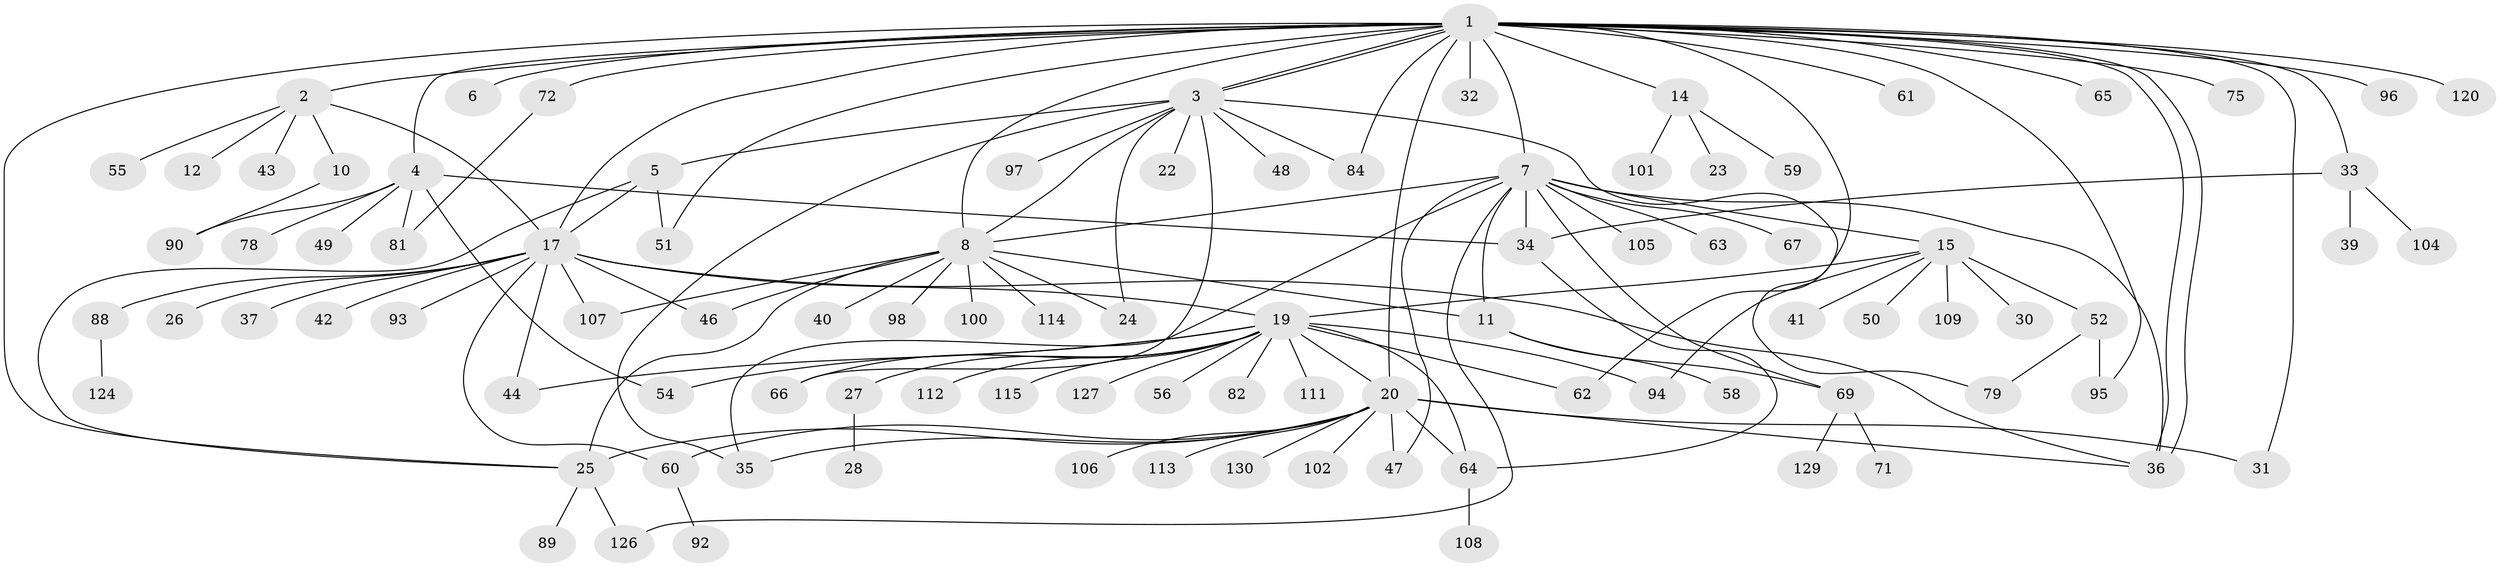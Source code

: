 // Generated by graph-tools (version 1.1) at 2025/23/03/03/25 07:23:55]
// undirected, 96 vertices, 135 edges
graph export_dot {
graph [start="1"]
  node [color=gray90,style=filled];
  1 [super="+13"];
  2 [super="+57"];
  3 [super="+18"];
  4 [super="+121"];
  5 [super="+80"];
  6;
  7 [super="+9"];
  8 [super="+77"];
  10;
  11 [super="+16"];
  12;
  14;
  15 [super="+86"];
  17 [super="+21"];
  19 [super="+29"];
  20 [super="+38"];
  22 [super="+85"];
  23;
  24 [super="+70"];
  25 [super="+83"];
  26;
  27;
  28 [super="+103"];
  30 [super="+91"];
  31 [super="+45"];
  32;
  33 [super="+119"];
  34 [super="+128"];
  35;
  36 [super="+122"];
  37;
  39 [super="+123"];
  40 [super="+53"];
  41;
  42 [super="+73"];
  43 [super="+116"];
  44 [super="+74"];
  46;
  47;
  48;
  49;
  50;
  51 [super="+99"];
  52 [super="+87"];
  54;
  55;
  56;
  58;
  59;
  60;
  61;
  62;
  63;
  64 [super="+76"];
  65;
  66 [super="+68"];
  67;
  69 [super="+110"];
  71 [super="+118"];
  72 [super="+117"];
  75;
  78;
  79;
  81;
  82 [super="+125"];
  84;
  88;
  89;
  90 [super="+131"];
  92;
  93;
  94;
  95;
  96;
  97;
  98;
  100;
  101;
  102;
  104;
  105;
  106;
  107;
  108;
  109;
  111;
  112;
  113;
  114;
  115;
  120;
  124;
  126;
  127;
  129;
  130;
  1 -- 2;
  1 -- 3;
  1 -- 3;
  1 -- 4 [weight=2];
  1 -- 6;
  1 -- 7;
  1 -- 8;
  1 -- 14;
  1 -- 17;
  1 -- 25;
  1 -- 31;
  1 -- 32;
  1 -- 33;
  1 -- 36;
  1 -- 36;
  1 -- 51;
  1 -- 62;
  1 -- 72;
  1 -- 75;
  1 -- 84;
  1 -- 96;
  1 -- 120;
  1 -- 65;
  1 -- 61;
  1 -- 95;
  1 -- 20;
  2 -- 10;
  2 -- 12;
  2 -- 43;
  2 -- 55;
  2 -- 17;
  3 -- 5;
  3 -- 8;
  3 -- 22;
  3 -- 24;
  3 -- 48;
  3 -- 66;
  3 -- 79;
  3 -- 84;
  3 -- 97;
  3 -- 35;
  4 -- 34 [weight=2];
  4 -- 49;
  4 -- 54;
  4 -- 78;
  4 -- 81;
  4 -- 90;
  5 -- 51;
  5 -- 25;
  5 -- 17;
  7 -- 15 [weight=2];
  7 -- 63;
  7 -- 67;
  7 -- 69;
  7 -- 34;
  7 -- 35;
  7 -- 36;
  7 -- 8;
  7 -- 105;
  7 -- 11 [weight=2];
  7 -- 47;
  7 -- 126;
  8 -- 11;
  8 -- 24;
  8 -- 25;
  8 -- 40;
  8 -- 46;
  8 -- 100;
  8 -- 107;
  8 -- 98;
  8 -- 114;
  10 -- 90;
  11 -- 58;
  11 -- 69;
  14 -- 23;
  14 -- 59;
  14 -- 101;
  15 -- 19;
  15 -- 30;
  15 -- 41;
  15 -- 50;
  15 -- 52;
  15 -- 94;
  15 -- 109;
  17 -- 26;
  17 -- 46;
  17 -- 88;
  17 -- 37;
  17 -- 42;
  17 -- 107;
  17 -- 44;
  17 -- 19;
  17 -- 60;
  17 -- 93;
  17 -- 36;
  19 -- 20;
  19 -- 27;
  19 -- 54;
  19 -- 62;
  19 -- 64 [weight=3];
  19 -- 82;
  19 -- 111;
  19 -- 112;
  19 -- 66;
  19 -- 44;
  19 -- 115;
  19 -- 56;
  19 -- 94;
  19 -- 127;
  20 -- 36;
  20 -- 60;
  20 -- 113;
  20 -- 64;
  20 -- 130;
  20 -- 35;
  20 -- 102;
  20 -- 106;
  20 -- 47;
  20 -- 25;
  20 -- 31;
  25 -- 126;
  25 -- 89;
  27 -- 28;
  33 -- 34;
  33 -- 39;
  33 -- 104;
  34 -- 64;
  52 -- 79;
  52 -- 95;
  60 -- 92;
  64 -- 108;
  69 -- 71;
  69 -- 129;
  72 -- 81;
  88 -- 124;
}
